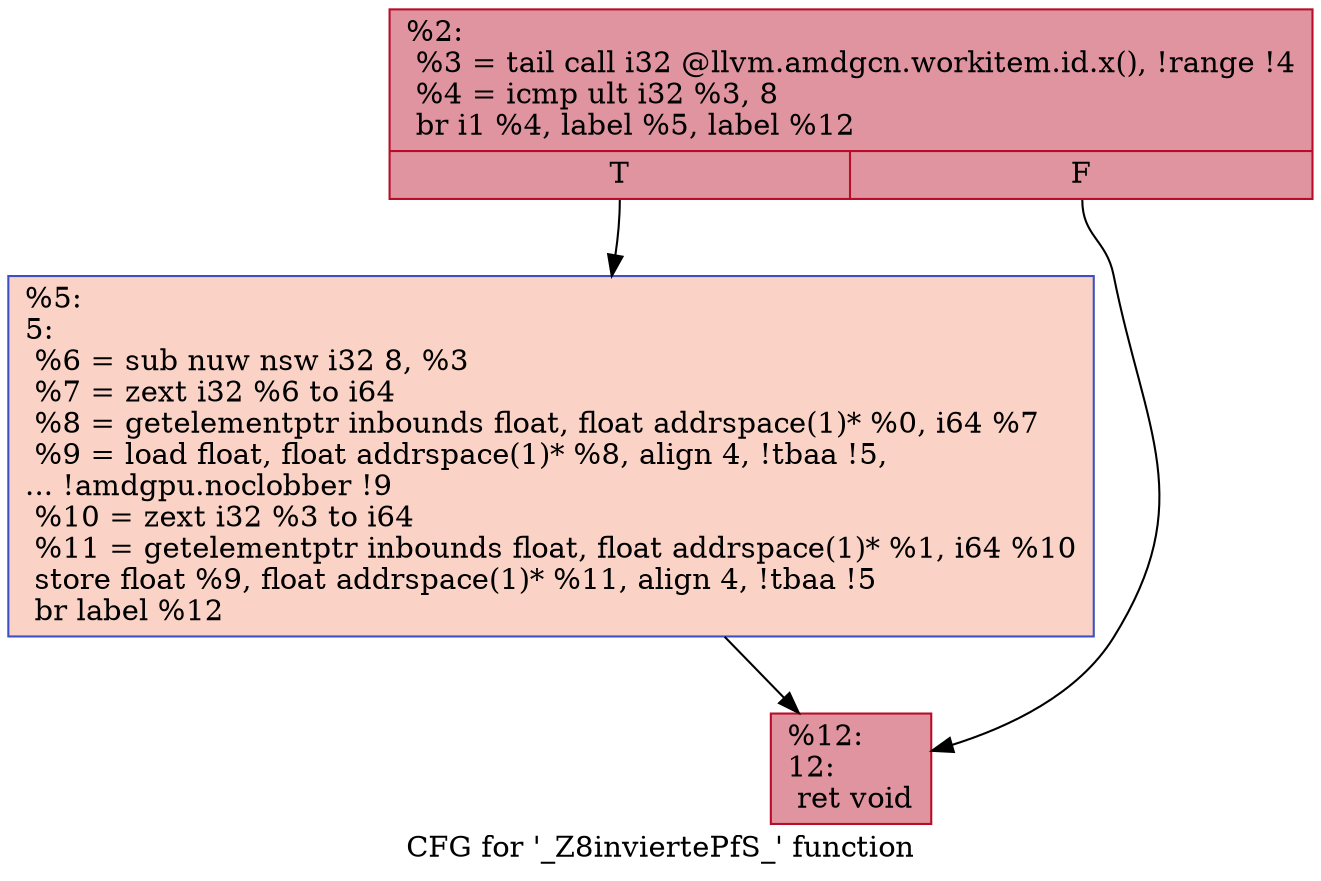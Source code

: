 digraph "CFG for '_Z8inviertePfS_' function" {
	label="CFG for '_Z8inviertePfS_' function";

	Node0x5fc6cd0 [shape=record,color="#b70d28ff", style=filled, fillcolor="#b70d2870",label="{%2:\l  %3 = tail call i32 @llvm.amdgcn.workitem.id.x(), !range !4\l  %4 = icmp ult i32 %3, 8\l  br i1 %4, label %5, label %12\l|{<s0>T|<s1>F}}"];
	Node0x5fc6cd0:s0 -> Node0x5fc8190;
	Node0x5fc6cd0:s1 -> Node0x5fc8220;
	Node0x5fc8190 [shape=record,color="#3d50c3ff", style=filled, fillcolor="#f59c7d70",label="{%5:\l5:                                                \l  %6 = sub nuw nsw i32 8, %3\l  %7 = zext i32 %6 to i64\l  %8 = getelementptr inbounds float, float addrspace(1)* %0, i64 %7\l  %9 = load float, float addrspace(1)* %8, align 4, !tbaa !5,\l... !amdgpu.noclobber !9\l  %10 = zext i32 %3 to i64\l  %11 = getelementptr inbounds float, float addrspace(1)* %1, i64 %10\l  store float %9, float addrspace(1)* %11, align 4, !tbaa !5\l  br label %12\l}"];
	Node0x5fc8190 -> Node0x5fc8220;
	Node0x5fc8220 [shape=record,color="#b70d28ff", style=filled, fillcolor="#b70d2870",label="{%12:\l12:                                               \l  ret void\l}"];
}
